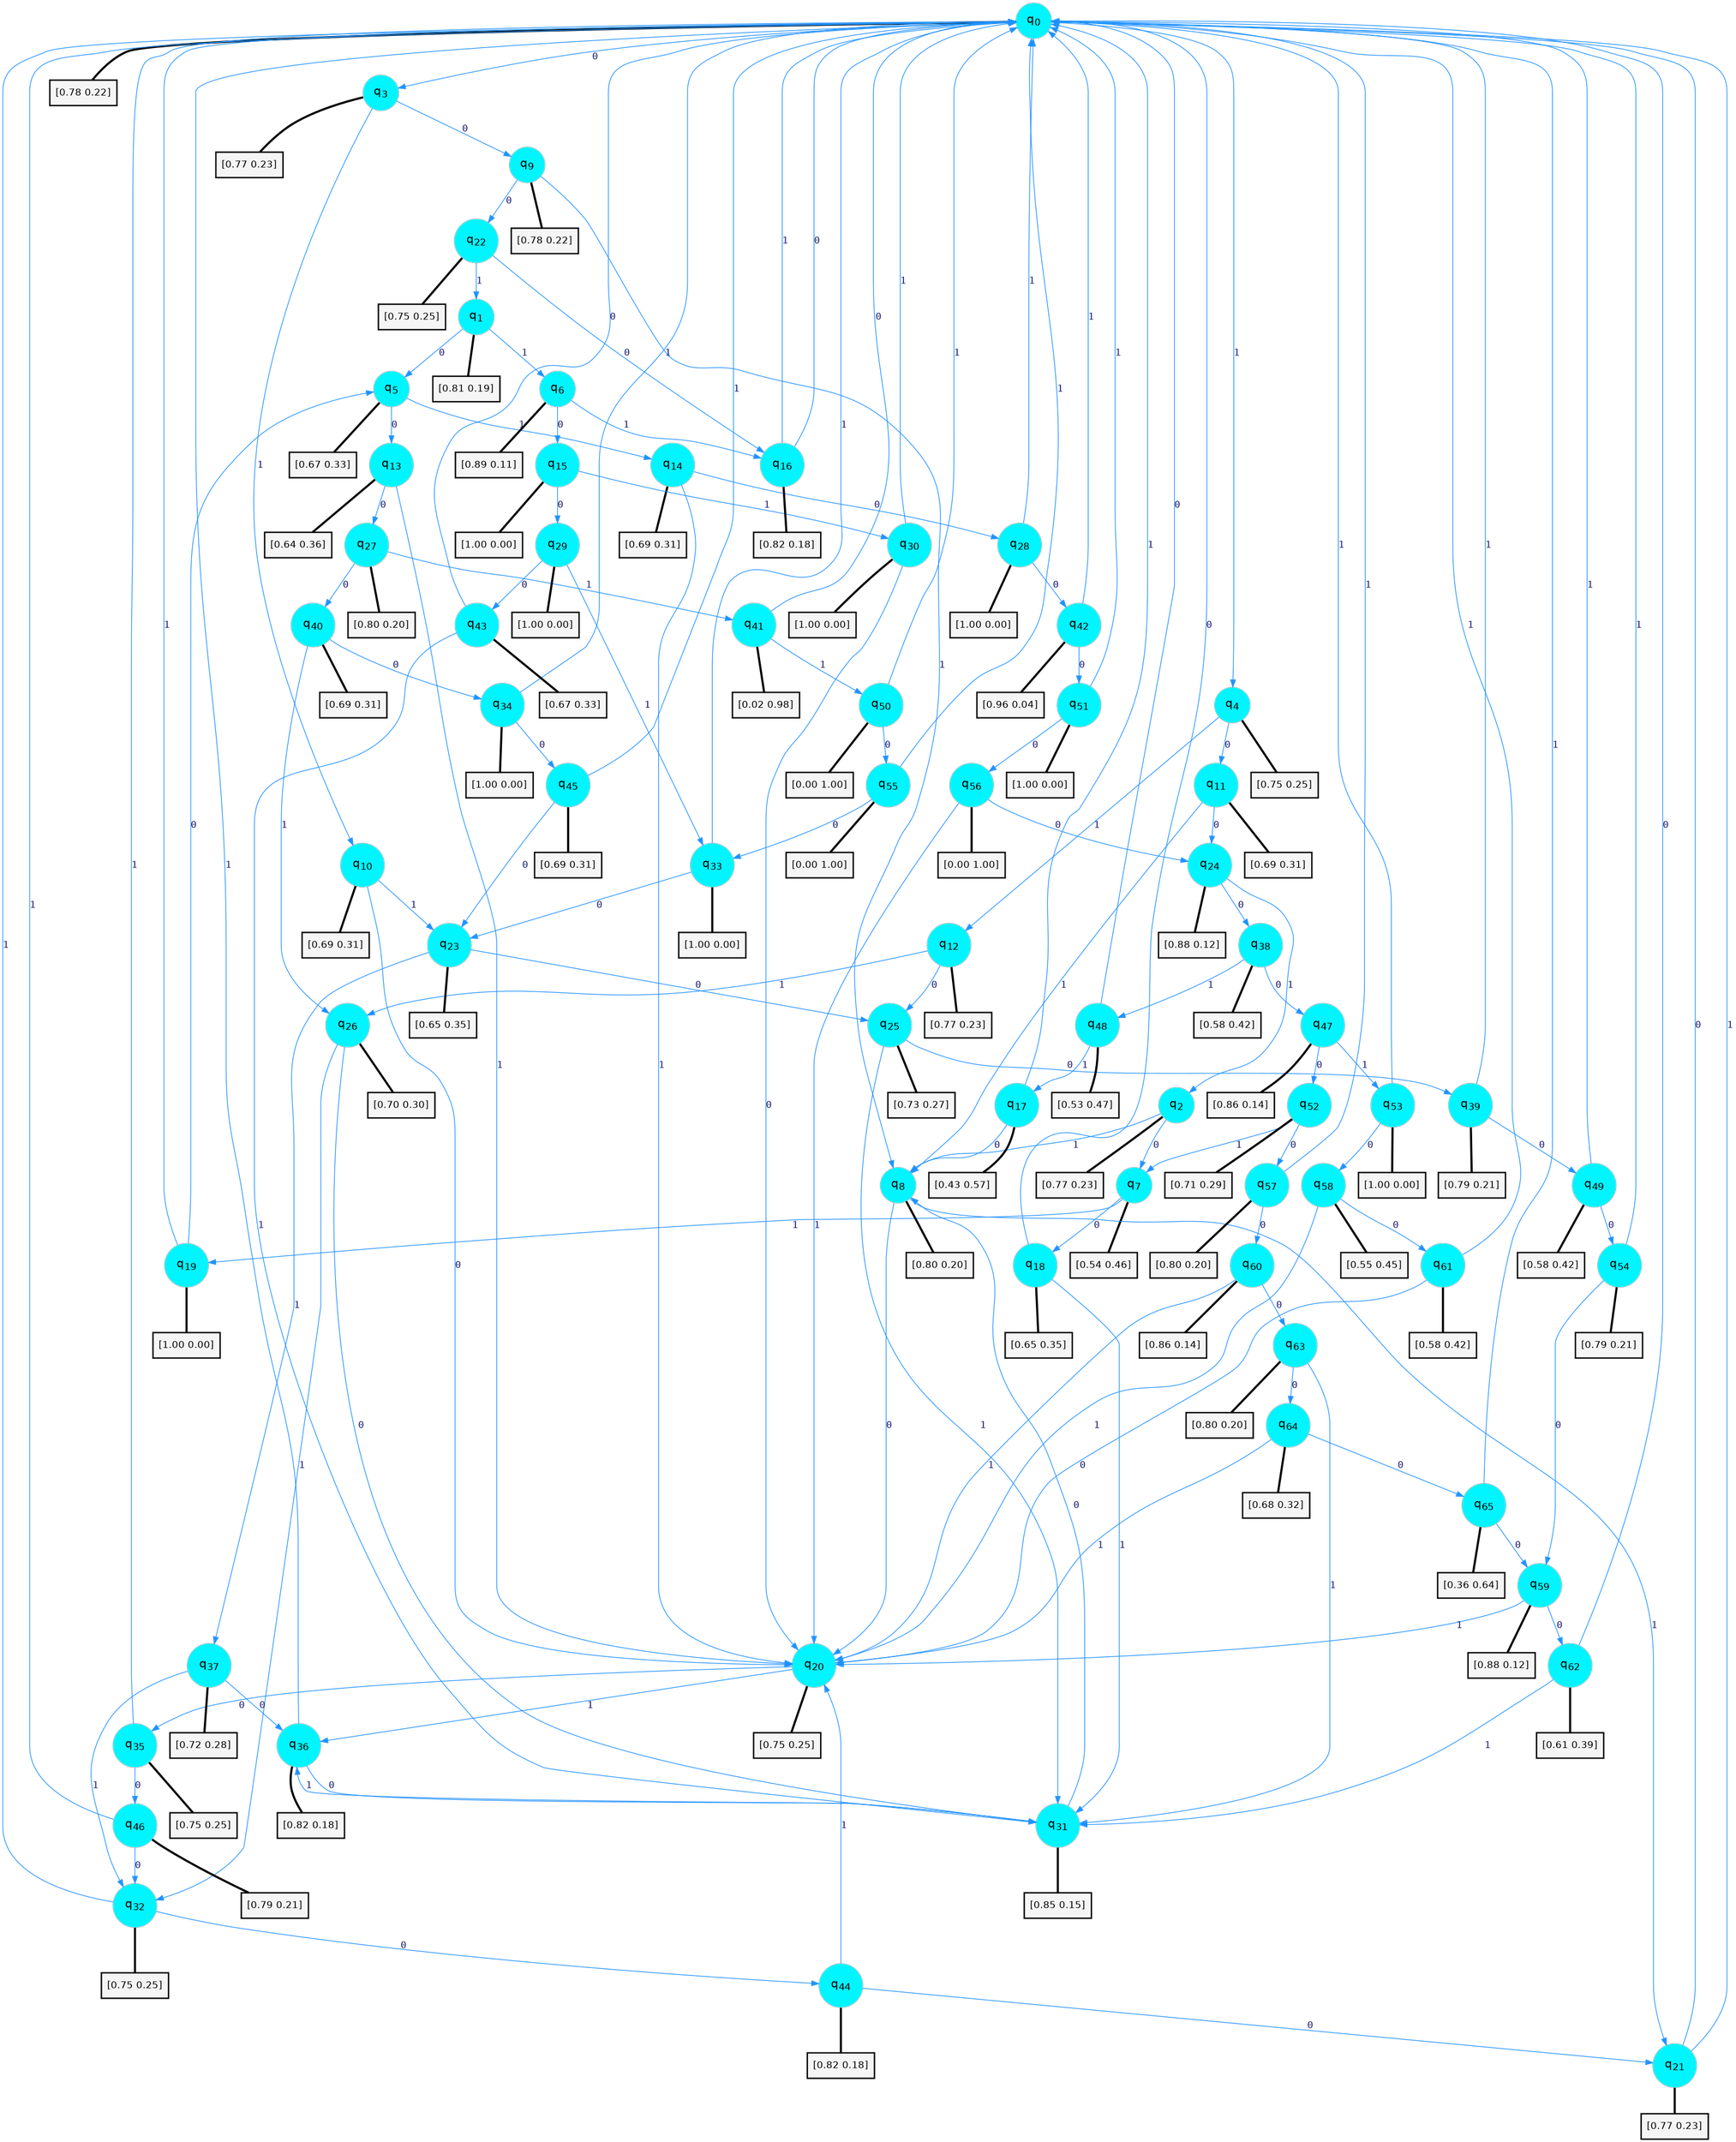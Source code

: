 digraph G {
graph [
bgcolor=transparent, dpi=300, rankdir=TD, size="40,25"];
node [
color=gray, fillcolor=turquoise1, fontcolor=black, fontname=Helvetica, fontsize=16, fontweight=bold, shape=circle, style=filled];
edge [
arrowsize=1, color=dodgerblue1, fontcolor=midnightblue, fontname=courier, fontweight=bold, penwidth=1, style=solid, weight=20];
0[label=<q<SUB>0</SUB>>];
1[label=<q<SUB>1</SUB>>];
2[label=<q<SUB>2</SUB>>];
3[label=<q<SUB>3</SUB>>];
4[label=<q<SUB>4</SUB>>];
5[label=<q<SUB>5</SUB>>];
6[label=<q<SUB>6</SUB>>];
7[label=<q<SUB>7</SUB>>];
8[label=<q<SUB>8</SUB>>];
9[label=<q<SUB>9</SUB>>];
10[label=<q<SUB>10</SUB>>];
11[label=<q<SUB>11</SUB>>];
12[label=<q<SUB>12</SUB>>];
13[label=<q<SUB>13</SUB>>];
14[label=<q<SUB>14</SUB>>];
15[label=<q<SUB>15</SUB>>];
16[label=<q<SUB>16</SUB>>];
17[label=<q<SUB>17</SUB>>];
18[label=<q<SUB>18</SUB>>];
19[label=<q<SUB>19</SUB>>];
20[label=<q<SUB>20</SUB>>];
21[label=<q<SUB>21</SUB>>];
22[label=<q<SUB>22</SUB>>];
23[label=<q<SUB>23</SUB>>];
24[label=<q<SUB>24</SUB>>];
25[label=<q<SUB>25</SUB>>];
26[label=<q<SUB>26</SUB>>];
27[label=<q<SUB>27</SUB>>];
28[label=<q<SUB>28</SUB>>];
29[label=<q<SUB>29</SUB>>];
30[label=<q<SUB>30</SUB>>];
31[label=<q<SUB>31</SUB>>];
32[label=<q<SUB>32</SUB>>];
33[label=<q<SUB>33</SUB>>];
34[label=<q<SUB>34</SUB>>];
35[label=<q<SUB>35</SUB>>];
36[label=<q<SUB>36</SUB>>];
37[label=<q<SUB>37</SUB>>];
38[label=<q<SUB>38</SUB>>];
39[label=<q<SUB>39</SUB>>];
40[label=<q<SUB>40</SUB>>];
41[label=<q<SUB>41</SUB>>];
42[label=<q<SUB>42</SUB>>];
43[label=<q<SUB>43</SUB>>];
44[label=<q<SUB>44</SUB>>];
45[label=<q<SUB>45</SUB>>];
46[label=<q<SUB>46</SUB>>];
47[label=<q<SUB>47</SUB>>];
48[label=<q<SUB>48</SUB>>];
49[label=<q<SUB>49</SUB>>];
50[label=<q<SUB>50</SUB>>];
51[label=<q<SUB>51</SUB>>];
52[label=<q<SUB>52</SUB>>];
53[label=<q<SUB>53</SUB>>];
54[label=<q<SUB>54</SUB>>];
55[label=<q<SUB>55</SUB>>];
56[label=<q<SUB>56</SUB>>];
57[label=<q<SUB>57</SUB>>];
58[label=<q<SUB>58</SUB>>];
59[label=<q<SUB>59</SUB>>];
60[label=<q<SUB>60</SUB>>];
61[label=<q<SUB>61</SUB>>];
62[label=<q<SUB>62</SUB>>];
63[label=<q<SUB>63</SUB>>];
64[label=<q<SUB>64</SUB>>];
65[label=<q<SUB>65</SUB>>];
66[label="[0.78 0.22]", shape=box,fontcolor=black, fontname=Helvetica, fontsize=14, penwidth=2, fillcolor=whitesmoke,color=black];
67[label="[0.81 0.19]", shape=box,fontcolor=black, fontname=Helvetica, fontsize=14, penwidth=2, fillcolor=whitesmoke,color=black];
68[label="[0.77 0.23]", shape=box,fontcolor=black, fontname=Helvetica, fontsize=14, penwidth=2, fillcolor=whitesmoke,color=black];
69[label="[0.77 0.23]", shape=box,fontcolor=black, fontname=Helvetica, fontsize=14, penwidth=2, fillcolor=whitesmoke,color=black];
70[label="[0.75 0.25]", shape=box,fontcolor=black, fontname=Helvetica, fontsize=14, penwidth=2, fillcolor=whitesmoke,color=black];
71[label="[0.67 0.33]", shape=box,fontcolor=black, fontname=Helvetica, fontsize=14, penwidth=2, fillcolor=whitesmoke,color=black];
72[label="[0.89 0.11]", shape=box,fontcolor=black, fontname=Helvetica, fontsize=14, penwidth=2, fillcolor=whitesmoke,color=black];
73[label="[0.54 0.46]", shape=box,fontcolor=black, fontname=Helvetica, fontsize=14, penwidth=2, fillcolor=whitesmoke,color=black];
74[label="[0.80 0.20]", shape=box,fontcolor=black, fontname=Helvetica, fontsize=14, penwidth=2, fillcolor=whitesmoke,color=black];
75[label="[0.78 0.22]", shape=box,fontcolor=black, fontname=Helvetica, fontsize=14, penwidth=2, fillcolor=whitesmoke,color=black];
76[label="[0.69 0.31]", shape=box,fontcolor=black, fontname=Helvetica, fontsize=14, penwidth=2, fillcolor=whitesmoke,color=black];
77[label="[0.69 0.31]", shape=box,fontcolor=black, fontname=Helvetica, fontsize=14, penwidth=2, fillcolor=whitesmoke,color=black];
78[label="[0.77 0.23]", shape=box,fontcolor=black, fontname=Helvetica, fontsize=14, penwidth=2, fillcolor=whitesmoke,color=black];
79[label="[0.64 0.36]", shape=box,fontcolor=black, fontname=Helvetica, fontsize=14, penwidth=2, fillcolor=whitesmoke,color=black];
80[label="[0.69 0.31]", shape=box,fontcolor=black, fontname=Helvetica, fontsize=14, penwidth=2, fillcolor=whitesmoke,color=black];
81[label="[1.00 0.00]", shape=box,fontcolor=black, fontname=Helvetica, fontsize=14, penwidth=2, fillcolor=whitesmoke,color=black];
82[label="[0.82 0.18]", shape=box,fontcolor=black, fontname=Helvetica, fontsize=14, penwidth=2, fillcolor=whitesmoke,color=black];
83[label="[0.43 0.57]", shape=box,fontcolor=black, fontname=Helvetica, fontsize=14, penwidth=2, fillcolor=whitesmoke,color=black];
84[label="[0.65 0.35]", shape=box,fontcolor=black, fontname=Helvetica, fontsize=14, penwidth=2, fillcolor=whitesmoke,color=black];
85[label="[1.00 0.00]", shape=box,fontcolor=black, fontname=Helvetica, fontsize=14, penwidth=2, fillcolor=whitesmoke,color=black];
86[label="[0.75 0.25]", shape=box,fontcolor=black, fontname=Helvetica, fontsize=14, penwidth=2, fillcolor=whitesmoke,color=black];
87[label="[0.77 0.23]", shape=box,fontcolor=black, fontname=Helvetica, fontsize=14, penwidth=2, fillcolor=whitesmoke,color=black];
88[label="[0.75 0.25]", shape=box,fontcolor=black, fontname=Helvetica, fontsize=14, penwidth=2, fillcolor=whitesmoke,color=black];
89[label="[0.65 0.35]", shape=box,fontcolor=black, fontname=Helvetica, fontsize=14, penwidth=2, fillcolor=whitesmoke,color=black];
90[label="[0.88 0.12]", shape=box,fontcolor=black, fontname=Helvetica, fontsize=14, penwidth=2, fillcolor=whitesmoke,color=black];
91[label="[0.73 0.27]", shape=box,fontcolor=black, fontname=Helvetica, fontsize=14, penwidth=2, fillcolor=whitesmoke,color=black];
92[label="[0.70 0.30]", shape=box,fontcolor=black, fontname=Helvetica, fontsize=14, penwidth=2, fillcolor=whitesmoke,color=black];
93[label="[0.80 0.20]", shape=box,fontcolor=black, fontname=Helvetica, fontsize=14, penwidth=2, fillcolor=whitesmoke,color=black];
94[label="[1.00 0.00]", shape=box,fontcolor=black, fontname=Helvetica, fontsize=14, penwidth=2, fillcolor=whitesmoke,color=black];
95[label="[1.00 0.00]", shape=box,fontcolor=black, fontname=Helvetica, fontsize=14, penwidth=2, fillcolor=whitesmoke,color=black];
96[label="[1.00 0.00]", shape=box,fontcolor=black, fontname=Helvetica, fontsize=14, penwidth=2, fillcolor=whitesmoke,color=black];
97[label="[0.85 0.15]", shape=box,fontcolor=black, fontname=Helvetica, fontsize=14, penwidth=2, fillcolor=whitesmoke,color=black];
98[label="[0.75 0.25]", shape=box,fontcolor=black, fontname=Helvetica, fontsize=14, penwidth=2, fillcolor=whitesmoke,color=black];
99[label="[1.00 0.00]", shape=box,fontcolor=black, fontname=Helvetica, fontsize=14, penwidth=2, fillcolor=whitesmoke,color=black];
100[label="[1.00 0.00]", shape=box,fontcolor=black, fontname=Helvetica, fontsize=14, penwidth=2, fillcolor=whitesmoke,color=black];
101[label="[0.75 0.25]", shape=box,fontcolor=black, fontname=Helvetica, fontsize=14, penwidth=2, fillcolor=whitesmoke,color=black];
102[label="[0.82 0.18]", shape=box,fontcolor=black, fontname=Helvetica, fontsize=14, penwidth=2, fillcolor=whitesmoke,color=black];
103[label="[0.72 0.28]", shape=box,fontcolor=black, fontname=Helvetica, fontsize=14, penwidth=2, fillcolor=whitesmoke,color=black];
104[label="[0.58 0.42]", shape=box,fontcolor=black, fontname=Helvetica, fontsize=14, penwidth=2, fillcolor=whitesmoke,color=black];
105[label="[0.79 0.21]", shape=box,fontcolor=black, fontname=Helvetica, fontsize=14, penwidth=2, fillcolor=whitesmoke,color=black];
106[label="[0.69 0.31]", shape=box,fontcolor=black, fontname=Helvetica, fontsize=14, penwidth=2, fillcolor=whitesmoke,color=black];
107[label="[0.02 0.98]", shape=box,fontcolor=black, fontname=Helvetica, fontsize=14, penwidth=2, fillcolor=whitesmoke,color=black];
108[label="[0.96 0.04]", shape=box,fontcolor=black, fontname=Helvetica, fontsize=14, penwidth=2, fillcolor=whitesmoke,color=black];
109[label="[0.67 0.33]", shape=box,fontcolor=black, fontname=Helvetica, fontsize=14, penwidth=2, fillcolor=whitesmoke,color=black];
110[label="[0.82 0.18]", shape=box,fontcolor=black, fontname=Helvetica, fontsize=14, penwidth=2, fillcolor=whitesmoke,color=black];
111[label="[0.69 0.31]", shape=box,fontcolor=black, fontname=Helvetica, fontsize=14, penwidth=2, fillcolor=whitesmoke,color=black];
112[label="[0.79 0.21]", shape=box,fontcolor=black, fontname=Helvetica, fontsize=14, penwidth=2, fillcolor=whitesmoke,color=black];
113[label="[0.86 0.14]", shape=box,fontcolor=black, fontname=Helvetica, fontsize=14, penwidth=2, fillcolor=whitesmoke,color=black];
114[label="[0.53 0.47]", shape=box,fontcolor=black, fontname=Helvetica, fontsize=14, penwidth=2, fillcolor=whitesmoke,color=black];
115[label="[0.58 0.42]", shape=box,fontcolor=black, fontname=Helvetica, fontsize=14, penwidth=2, fillcolor=whitesmoke,color=black];
116[label="[0.00 1.00]", shape=box,fontcolor=black, fontname=Helvetica, fontsize=14, penwidth=2, fillcolor=whitesmoke,color=black];
117[label="[1.00 0.00]", shape=box,fontcolor=black, fontname=Helvetica, fontsize=14, penwidth=2, fillcolor=whitesmoke,color=black];
118[label="[0.71 0.29]", shape=box,fontcolor=black, fontname=Helvetica, fontsize=14, penwidth=2, fillcolor=whitesmoke,color=black];
119[label="[1.00 0.00]", shape=box,fontcolor=black, fontname=Helvetica, fontsize=14, penwidth=2, fillcolor=whitesmoke,color=black];
120[label="[0.79 0.21]", shape=box,fontcolor=black, fontname=Helvetica, fontsize=14, penwidth=2, fillcolor=whitesmoke,color=black];
121[label="[0.00 1.00]", shape=box,fontcolor=black, fontname=Helvetica, fontsize=14, penwidth=2, fillcolor=whitesmoke,color=black];
122[label="[0.00 1.00]", shape=box,fontcolor=black, fontname=Helvetica, fontsize=14, penwidth=2, fillcolor=whitesmoke,color=black];
123[label="[0.80 0.20]", shape=box,fontcolor=black, fontname=Helvetica, fontsize=14, penwidth=2, fillcolor=whitesmoke,color=black];
124[label="[0.55 0.45]", shape=box,fontcolor=black, fontname=Helvetica, fontsize=14, penwidth=2, fillcolor=whitesmoke,color=black];
125[label="[0.88 0.12]", shape=box,fontcolor=black, fontname=Helvetica, fontsize=14, penwidth=2, fillcolor=whitesmoke,color=black];
126[label="[0.86 0.14]", shape=box,fontcolor=black, fontname=Helvetica, fontsize=14, penwidth=2, fillcolor=whitesmoke,color=black];
127[label="[0.58 0.42]", shape=box,fontcolor=black, fontname=Helvetica, fontsize=14, penwidth=2, fillcolor=whitesmoke,color=black];
128[label="[0.61 0.39]", shape=box,fontcolor=black, fontname=Helvetica, fontsize=14, penwidth=2, fillcolor=whitesmoke,color=black];
129[label="[0.80 0.20]", shape=box,fontcolor=black, fontname=Helvetica, fontsize=14, penwidth=2, fillcolor=whitesmoke,color=black];
130[label="[0.68 0.32]", shape=box,fontcolor=black, fontname=Helvetica, fontsize=14, penwidth=2, fillcolor=whitesmoke,color=black];
131[label="[0.36 0.64]", shape=box,fontcolor=black, fontname=Helvetica, fontsize=14, penwidth=2, fillcolor=whitesmoke,color=black];
0->3 [label=0];
0->4 [label=1];
0->66 [arrowhead=none, penwidth=3,color=black];
1->5 [label=0];
1->6 [label=1];
1->67 [arrowhead=none, penwidth=3,color=black];
2->7 [label=0];
2->8 [label=1];
2->68 [arrowhead=none, penwidth=3,color=black];
3->9 [label=0];
3->10 [label=1];
3->69 [arrowhead=none, penwidth=3,color=black];
4->11 [label=0];
4->12 [label=1];
4->70 [arrowhead=none, penwidth=3,color=black];
5->13 [label=0];
5->14 [label=1];
5->71 [arrowhead=none, penwidth=3,color=black];
6->15 [label=0];
6->16 [label=1];
6->72 [arrowhead=none, penwidth=3,color=black];
7->18 [label=0];
7->19 [label=1];
7->73 [arrowhead=none, penwidth=3,color=black];
8->20 [label=0];
8->21 [label=1];
8->74 [arrowhead=none, penwidth=3,color=black];
9->22 [label=0];
9->8 [label=1];
9->75 [arrowhead=none, penwidth=3,color=black];
10->20 [label=0];
10->23 [label=1];
10->76 [arrowhead=none, penwidth=3,color=black];
11->24 [label=0];
11->8 [label=1];
11->77 [arrowhead=none, penwidth=3,color=black];
12->25 [label=0];
12->26 [label=1];
12->78 [arrowhead=none, penwidth=3,color=black];
13->27 [label=0];
13->20 [label=1];
13->79 [arrowhead=none, penwidth=3,color=black];
14->28 [label=0];
14->20 [label=1];
14->80 [arrowhead=none, penwidth=3,color=black];
15->29 [label=0];
15->30 [label=1];
15->81 [arrowhead=none, penwidth=3,color=black];
16->0 [label=0];
16->0 [label=1];
16->82 [arrowhead=none, penwidth=3,color=black];
17->8 [label=0];
17->0 [label=1];
17->83 [arrowhead=none, penwidth=3,color=black];
18->0 [label=0];
18->31 [label=1];
18->84 [arrowhead=none, penwidth=3,color=black];
19->5 [label=0];
19->0 [label=1];
19->85 [arrowhead=none, penwidth=3,color=black];
20->35 [label=0];
20->36 [label=1];
20->86 [arrowhead=none, penwidth=3,color=black];
21->0 [label=0];
21->0 [label=1];
21->87 [arrowhead=none, penwidth=3,color=black];
22->16 [label=0];
22->1 [label=1];
22->88 [arrowhead=none, penwidth=3,color=black];
23->25 [label=0];
23->37 [label=1];
23->89 [arrowhead=none, penwidth=3,color=black];
24->38 [label=0];
24->2 [label=1];
24->90 [arrowhead=none, penwidth=3,color=black];
25->39 [label=0];
25->31 [label=1];
25->91 [arrowhead=none, penwidth=3,color=black];
26->31 [label=0];
26->32 [label=1];
26->92 [arrowhead=none, penwidth=3,color=black];
27->40 [label=0];
27->41 [label=1];
27->93 [arrowhead=none, penwidth=3,color=black];
28->42 [label=0];
28->0 [label=1];
28->94 [arrowhead=none, penwidth=3,color=black];
29->43 [label=0];
29->33 [label=1];
29->95 [arrowhead=none, penwidth=3,color=black];
30->20 [label=0];
30->0 [label=1];
30->96 [arrowhead=none, penwidth=3,color=black];
31->8 [label=0];
31->36 [label=1];
31->97 [arrowhead=none, penwidth=3,color=black];
32->44 [label=0];
32->0 [label=1];
32->98 [arrowhead=none, penwidth=3,color=black];
33->23 [label=0];
33->0 [label=1];
33->99 [arrowhead=none, penwidth=3,color=black];
34->45 [label=0];
34->0 [label=1];
34->100 [arrowhead=none, penwidth=3,color=black];
35->46 [label=0];
35->0 [label=1];
35->101 [arrowhead=none, penwidth=3,color=black];
36->31 [label=0];
36->0 [label=1];
36->102 [arrowhead=none, penwidth=3,color=black];
37->36 [label=0];
37->32 [label=1];
37->103 [arrowhead=none, penwidth=3,color=black];
38->47 [label=0];
38->48 [label=1];
38->104 [arrowhead=none, penwidth=3,color=black];
39->49 [label=0];
39->0 [label=1];
39->105 [arrowhead=none, penwidth=3,color=black];
40->34 [label=0];
40->26 [label=1];
40->106 [arrowhead=none, penwidth=3,color=black];
41->0 [label=0];
41->50 [label=1];
41->107 [arrowhead=none, penwidth=3,color=black];
42->51 [label=0];
42->0 [label=1];
42->108 [arrowhead=none, penwidth=3,color=black];
43->0 [label=0];
43->31 [label=1];
43->109 [arrowhead=none, penwidth=3,color=black];
44->21 [label=0];
44->20 [label=1];
44->110 [arrowhead=none, penwidth=3,color=black];
45->23 [label=0];
45->0 [label=1];
45->111 [arrowhead=none, penwidth=3,color=black];
46->32 [label=0];
46->0 [label=1];
46->112 [arrowhead=none, penwidth=3,color=black];
47->52 [label=0];
47->53 [label=1];
47->113 [arrowhead=none, penwidth=3,color=black];
48->0 [label=0];
48->17 [label=1];
48->114 [arrowhead=none, penwidth=3,color=black];
49->54 [label=0];
49->0 [label=1];
49->115 [arrowhead=none, penwidth=3,color=black];
50->55 [label=0];
50->0 [label=1];
50->116 [arrowhead=none, penwidth=3,color=black];
51->56 [label=0];
51->0 [label=1];
51->117 [arrowhead=none, penwidth=3,color=black];
52->57 [label=0];
52->7 [label=1];
52->118 [arrowhead=none, penwidth=3,color=black];
53->58 [label=0];
53->0 [label=1];
53->119 [arrowhead=none, penwidth=3,color=black];
54->59 [label=0];
54->0 [label=1];
54->120 [arrowhead=none, penwidth=3,color=black];
55->33 [label=0];
55->0 [label=1];
55->121 [arrowhead=none, penwidth=3,color=black];
56->24 [label=0];
56->20 [label=1];
56->122 [arrowhead=none, penwidth=3,color=black];
57->60 [label=0];
57->0 [label=1];
57->123 [arrowhead=none, penwidth=3,color=black];
58->61 [label=0];
58->20 [label=1];
58->124 [arrowhead=none, penwidth=3,color=black];
59->62 [label=0];
59->20 [label=1];
59->125 [arrowhead=none, penwidth=3,color=black];
60->63 [label=0];
60->20 [label=1];
60->126 [arrowhead=none, penwidth=3,color=black];
61->20 [label=0];
61->0 [label=1];
61->127 [arrowhead=none, penwidth=3,color=black];
62->0 [label=0];
62->31 [label=1];
62->128 [arrowhead=none, penwidth=3,color=black];
63->64 [label=0];
63->31 [label=1];
63->129 [arrowhead=none, penwidth=3,color=black];
64->65 [label=0];
64->20 [label=1];
64->130 [arrowhead=none, penwidth=3,color=black];
65->59 [label=0];
65->0 [label=1];
65->131 [arrowhead=none, penwidth=3,color=black];
}
